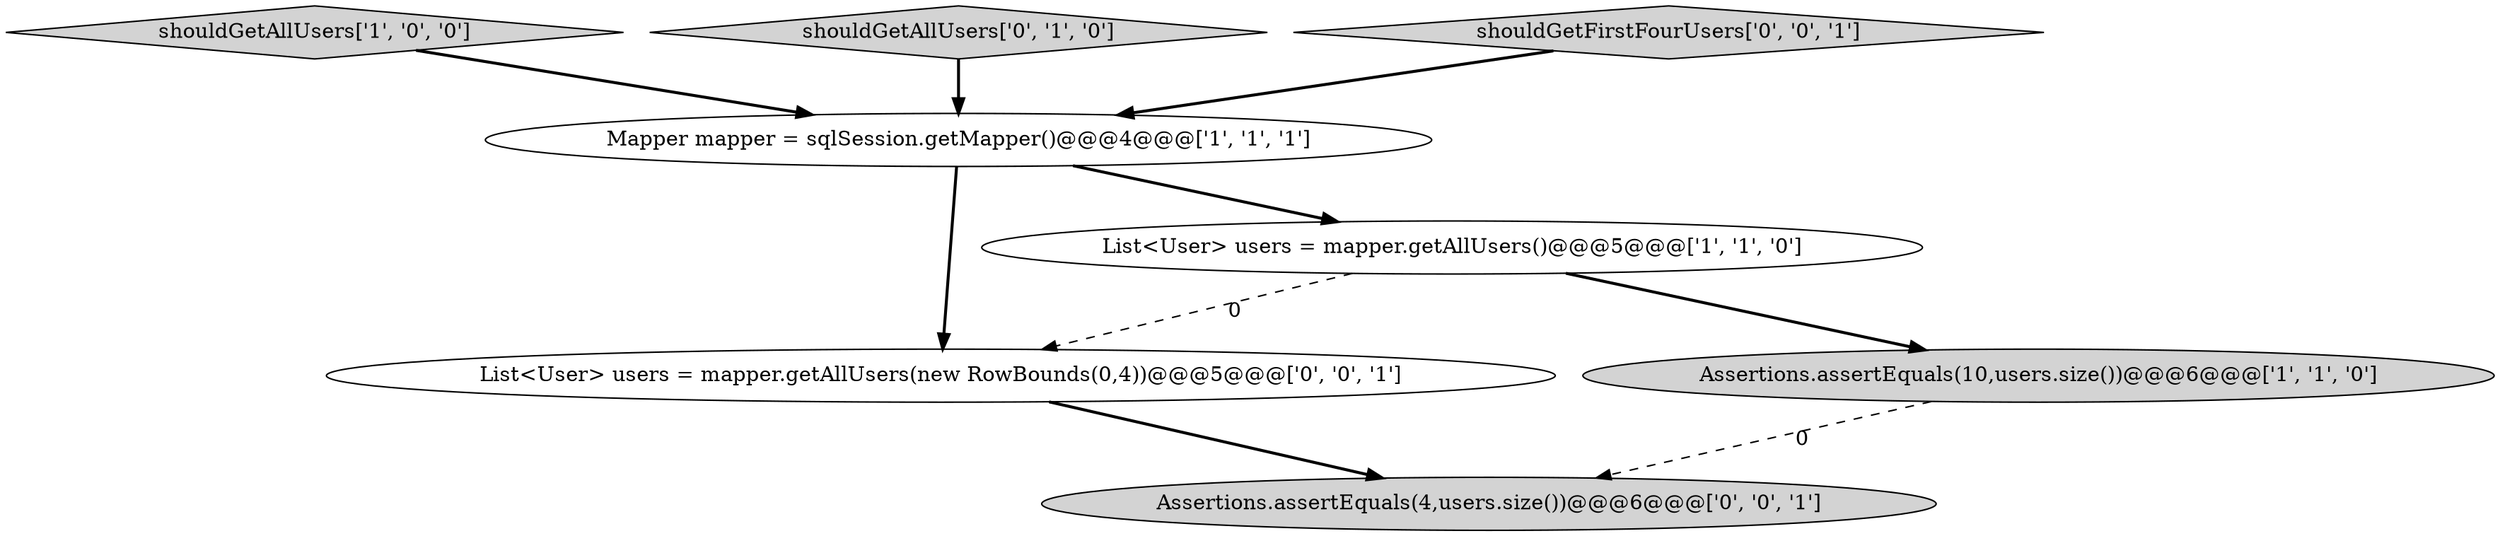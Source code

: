 digraph {
2 [style = filled, label = "shouldGetAllUsers['1', '0', '0']", fillcolor = lightgray, shape = diamond image = "AAA0AAABBB1BBB"];
0 [style = filled, label = "Mapper mapper = sqlSession.getMapper()@@@4@@@['1', '1', '1']", fillcolor = white, shape = ellipse image = "AAA0AAABBB1BBB"];
7 [style = filled, label = "Assertions.assertEquals(4,users.size())@@@6@@@['0', '0', '1']", fillcolor = lightgray, shape = ellipse image = "AAA0AAABBB3BBB"];
6 [style = filled, label = "List<User> users = mapper.getAllUsers(new RowBounds(0,4))@@@5@@@['0', '0', '1']", fillcolor = white, shape = ellipse image = "AAA0AAABBB3BBB"];
1 [style = filled, label = "Assertions.assertEquals(10,users.size())@@@6@@@['1', '1', '0']", fillcolor = lightgray, shape = ellipse image = "AAA0AAABBB1BBB"];
3 [style = filled, label = "List<User> users = mapper.getAllUsers()@@@5@@@['1', '1', '0']", fillcolor = white, shape = ellipse image = "AAA0AAABBB1BBB"];
4 [style = filled, label = "shouldGetAllUsers['0', '1', '0']", fillcolor = lightgray, shape = diamond image = "AAA0AAABBB2BBB"];
5 [style = filled, label = "shouldGetFirstFourUsers['0', '0', '1']", fillcolor = lightgray, shape = diamond image = "AAA0AAABBB3BBB"];
0->3 [style = bold, label=""];
2->0 [style = bold, label=""];
3->6 [style = dashed, label="0"];
1->7 [style = dashed, label="0"];
6->7 [style = bold, label=""];
3->1 [style = bold, label=""];
5->0 [style = bold, label=""];
0->6 [style = bold, label=""];
4->0 [style = bold, label=""];
}
